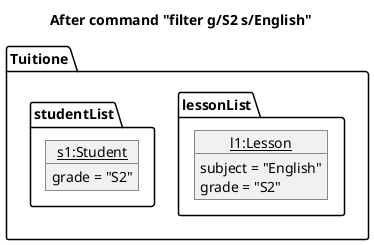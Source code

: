@startuml
'https://plantuml.com/object-diagram

title After command "filter g/S2 s/English"

package Tuitione {
    package lessonList {
        object "<u>l1:Lesson" as Lesson1 {
        subject = "English"
        grade = "S2"
        }

    }
    package studentList {
        object "<u>s1:Student" as Student1 {
        grade = "S2"
        }
    }
}

@end
